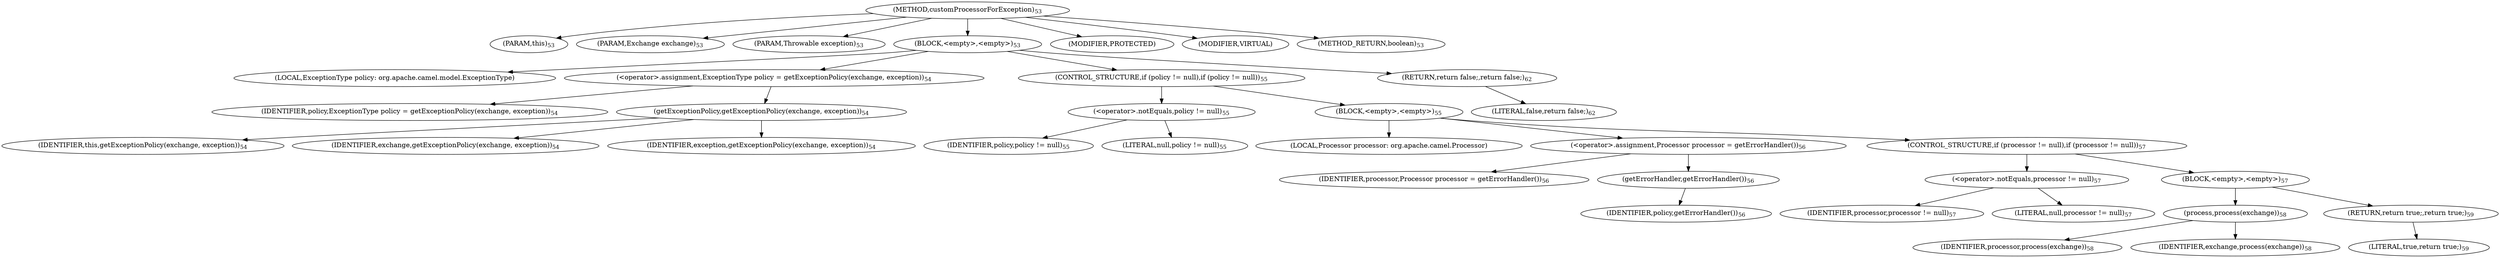 digraph "customProcessorForException" {  
"58" [label = <(METHOD,customProcessorForException)<SUB>53</SUB>> ]
"6" [label = <(PARAM,this)<SUB>53</SUB>> ]
"59" [label = <(PARAM,Exchange exchange)<SUB>53</SUB>> ]
"60" [label = <(PARAM,Throwable exception)<SUB>53</SUB>> ]
"61" [label = <(BLOCK,&lt;empty&gt;,&lt;empty&gt;)<SUB>53</SUB>> ]
"62" [label = <(LOCAL,ExceptionType policy: org.apache.camel.model.ExceptionType)> ]
"63" [label = <(&lt;operator&gt;.assignment,ExceptionType policy = getExceptionPolicy(exchange, exception))<SUB>54</SUB>> ]
"64" [label = <(IDENTIFIER,policy,ExceptionType policy = getExceptionPolicy(exchange, exception))<SUB>54</SUB>> ]
"65" [label = <(getExceptionPolicy,getExceptionPolicy(exchange, exception))<SUB>54</SUB>> ]
"5" [label = <(IDENTIFIER,this,getExceptionPolicy(exchange, exception))<SUB>54</SUB>> ]
"66" [label = <(IDENTIFIER,exchange,getExceptionPolicy(exchange, exception))<SUB>54</SUB>> ]
"67" [label = <(IDENTIFIER,exception,getExceptionPolicy(exchange, exception))<SUB>54</SUB>> ]
"68" [label = <(CONTROL_STRUCTURE,if (policy != null),if (policy != null))<SUB>55</SUB>> ]
"69" [label = <(&lt;operator&gt;.notEquals,policy != null)<SUB>55</SUB>> ]
"70" [label = <(IDENTIFIER,policy,policy != null)<SUB>55</SUB>> ]
"71" [label = <(LITERAL,null,policy != null)<SUB>55</SUB>> ]
"72" [label = <(BLOCK,&lt;empty&gt;,&lt;empty&gt;)<SUB>55</SUB>> ]
"73" [label = <(LOCAL,Processor processor: org.apache.camel.Processor)> ]
"74" [label = <(&lt;operator&gt;.assignment,Processor processor = getErrorHandler())<SUB>56</SUB>> ]
"75" [label = <(IDENTIFIER,processor,Processor processor = getErrorHandler())<SUB>56</SUB>> ]
"76" [label = <(getErrorHandler,getErrorHandler())<SUB>56</SUB>> ]
"77" [label = <(IDENTIFIER,policy,getErrorHandler())<SUB>56</SUB>> ]
"78" [label = <(CONTROL_STRUCTURE,if (processor != null),if (processor != null))<SUB>57</SUB>> ]
"79" [label = <(&lt;operator&gt;.notEquals,processor != null)<SUB>57</SUB>> ]
"80" [label = <(IDENTIFIER,processor,processor != null)<SUB>57</SUB>> ]
"81" [label = <(LITERAL,null,processor != null)<SUB>57</SUB>> ]
"82" [label = <(BLOCK,&lt;empty&gt;,&lt;empty&gt;)<SUB>57</SUB>> ]
"83" [label = <(process,process(exchange))<SUB>58</SUB>> ]
"84" [label = <(IDENTIFIER,processor,process(exchange))<SUB>58</SUB>> ]
"85" [label = <(IDENTIFIER,exchange,process(exchange))<SUB>58</SUB>> ]
"86" [label = <(RETURN,return true;,return true;)<SUB>59</SUB>> ]
"87" [label = <(LITERAL,true,return true;)<SUB>59</SUB>> ]
"88" [label = <(RETURN,return false;,return false;)<SUB>62</SUB>> ]
"89" [label = <(LITERAL,false,return false;)<SUB>62</SUB>> ]
"90" [label = <(MODIFIER,PROTECTED)> ]
"91" [label = <(MODIFIER,VIRTUAL)> ]
"92" [label = <(METHOD_RETURN,boolean)<SUB>53</SUB>> ]
  "58" -> "6" 
  "58" -> "59" 
  "58" -> "60" 
  "58" -> "61" 
  "58" -> "90" 
  "58" -> "91" 
  "58" -> "92" 
  "61" -> "62" 
  "61" -> "63" 
  "61" -> "68" 
  "61" -> "88" 
  "63" -> "64" 
  "63" -> "65" 
  "65" -> "5" 
  "65" -> "66" 
  "65" -> "67" 
  "68" -> "69" 
  "68" -> "72" 
  "69" -> "70" 
  "69" -> "71" 
  "72" -> "73" 
  "72" -> "74" 
  "72" -> "78" 
  "74" -> "75" 
  "74" -> "76" 
  "76" -> "77" 
  "78" -> "79" 
  "78" -> "82" 
  "79" -> "80" 
  "79" -> "81" 
  "82" -> "83" 
  "82" -> "86" 
  "83" -> "84" 
  "83" -> "85" 
  "86" -> "87" 
  "88" -> "89" 
}
